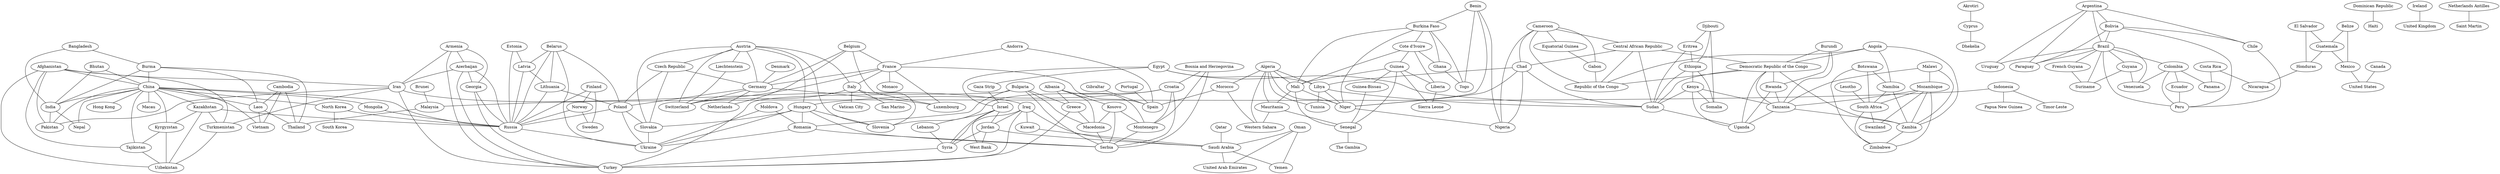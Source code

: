 // mapa mundi
//
// cada país é um vértice
// cada aresta indica existência de fronteira terrestre entre os países

strict graph "mapa-mundi" {

    Afghanistan -- China
    Afghanistan -- Iran
    Afghanistan -- Pakistan
    Afghanistan -- Tajikistan
    Afghanistan -- Turkmenistan
    Afghanistan -- Uzbekistan
    Akrotiri -- Cyprus
    Albania -- Greece
    Albania -- Kosovo
    Albania -- Macedonia
    Albania -- Montenegro
    Algeria -- Libya
    Algeria -- Mali
    Algeria -- Mauritania
    Algeria -- Morocco
    Algeria -- Niger
    Algeria -- Tunisia
    Algeria -- "Western Sahara"
    Andorra -- France
    Andorra -- Spain
    Angola -- "Democratic Republic of the Congo"
    Angola -- Namibia
    Angola -- "Republic of the Congo"
    Angola -- Zambia
    Argentina -- Bolivia
    Argentina -- Brazil
    Argentina -- Chile
    Argentina -- Paraguay
    Argentina -- Uruguay
    Armenia -- Azerbaijan
    Armenia -- Georgia
    Armenia -- Iran
    Armenia -- Turkey
    Austria -- "Czech Republic"
    Austria -- Germany
    Austria -- Hungary
    Austria -- Italy
    Austria -- Liechtenstein
    Austria -- Slovakia
    Austria -- Slovenia
    Austria -- Switzerland
    Azerbaijan -- Georgia
    Azerbaijan -- Iran
    Azerbaijan -- Russia
    Azerbaijan -- Turkey
    Bangladesh -- Burma
    Bangladesh -- India
    Belarus -- Latvia
    Belarus -- Lithuania
    Belarus -- Poland
    Belarus -- Russia
    Belarus -- Ukraine
    Belgium -- France
    Belgium -- Germany
    Belgium -- Luxembourg
    Belgium -- Netherlands
    Belize -- Guatemala
    Belize -- Mexico
    Benin -- "Burkina Faso"
    Benin -- Niger
    Benin -- Nigeria
    Benin -- Togo
    Bhutan -- China
    Bhutan -- India
    Bolivia -- Brazil
    Bolivia -- Chile
    Bolivia -- Paraguay
    Bolivia -- Peru
    "Bosnia and Herzegovina" -- Croatia
    "Bosnia and Herzegovina" -- Montenegro
    "Bosnia and Herzegovina" -- Serbia
    Botswana -- Namibia
    Botswana -- "South Africa"
    Botswana -- Zimbabwe
    Brazil -- Colombia
    Brazil -- "French Guyana"
    Brazil -- Guyana
    Brazil -- Paraguay
    Brazil -- Peru
    Brazil -- Suriname
    Brazil -- Uruguay
    Brazil -- Venezuela
    Brunei -- Malaysia
    Bulgaria -- Greece
    Bulgaria -- Macedonia
    Bulgaria -- Romania
    Bulgaria -- Serbia
    Bulgaria -- Turkey
    "Burkina Faso" -- "Cote d'Ivoire"
    "Burkina Faso" -- Ghana
    "Burkina Faso" -- Mali
    "Burkina Faso" -- Niger
    "Burkina Faso" -- Togo
    Burma -- China
    Burma -- India
    Burma -- Laos
    Burma -- Thailand
    Burundi -- "Democratic Republic of the Congo"
    Burundi -- Rwanda
    Burundi -- Tanzania
    Cambodia -- Laos
    Cambodia -- Thailand
    Cambodia -- Vietnam
    Cameroon -- "Central African Republic"
    Cameroon -- Chad
    Cameroon -- "Equatorial Guinea"
    Cameroon -- Gabon
    Cameroon -- Nigeria
    Cameroon -- "Republic of the Congo"
    Canada -- "United States"
    "Central African Republic" -- Chad
    "Central African Republic" -- "Democratic Republic of the Congo"
    "Central African Republic" -- "Republic of the Congo"
    "Central African Republic" -- Sudan
    Chad -- Libya
    Chad -- Niger
    Chad -- Nigeria
    Chad -- Sudan
    Chile -- Peru
    China -- "Hong Kong"
    China -- India
    China -- Kazakhstan
    China -- Kyrgyzstan
    China -- Laos
    China -- Macau
    China -- Mongolia
    China -- Nepal
    China -- "North Korea"
    China -- Pakistan
    China -- Russia
    China -- Tajikistan
    China -- Vietnam
    Colombia -- Ecuador
    Colombia -- Panama
    Colombia -- Peru
    Colombia -- Venezuela
    "Costa Rica" -- Nicaragua
    "Costa Rica" -- Panama
    "Cote d'Ivoire" -- Ghana
    "Cote d'Ivoire" -- Guinea
    "Cote d'Ivoire" -- Liberia
    "Cote d'Ivoire" -- Mali
    Croatia -- Hungary
    Croatia -- Montenegro
    Croatia -- Serbia
    Croatia -- Slovenia
    Cyprus -- Dhekelia
    "Czech Republic" -- Germany
    "Czech Republic" -- Poland
    "Czech Republic" -- Slovakia
    "Democratic Republic of the Congo" -- "Republic of the Congo"
    "Democratic Republic of the Congo" -- Rwanda
    "Democratic Republic of the Congo" -- Sudan
    "Democratic Republic of the Congo" -- Tanzania
    "Democratic Republic of the Congo" -- Uganda
    "Democratic Republic of the Congo" -- Zambia
    Denmark -- Germany
    Djibouti -- Eritrea
    Djibouti -- Ethiopia
    Djibouti -- Somalia
    "Dominican Republic" -- Haiti
    Ecuador -- Peru
    Egypt -- "Gaza Strip"
    Egypt -- Israel
    Egypt -- Libya
    Egypt -- Sudan
    "El Salvador" -- Guatemala
    "El Salvador" -- Honduras
    "Equatorial Guinea" -- Gabon
    Eritrea -- Ethiopia
    Eritrea -- Sudan
    Estonia -- Latvia
    Estonia -- Russia
    Ethiopia -- Kenya
    Ethiopia -- Somalia
    Ethiopia -- Sudan
    Finland -- Norway
    Finland -- Russia
    Finland -- Sweden
    France -- Germany
    France -- Italy
    France -- Luxembourg
    France -- Monaco
    France -- Spain
    "French Guyana" -- Suriname
    France -- Switzerland
    Gabon -- "Republic of the Congo"
    "Gaza Strip" -- Israel
    Georgia -- Russia
    Georgia -- Turkey
    Germany -- Luxembourg
    Germany -- Netherlands
    Germany -- Poland
    Germany -- Switzerland
    Ghana -- Togo
    Gibraltar -- Spain
    Greece -- Macedonia
    Greece -- Turkey
    Guatemala -- Honduras
    Guatemala -- Mexico
    "Guinea-Bissau" -- Senegal
    Guinea -- "Guinea-Bissau"
    Guinea -- Liberia
    Guinea -- Mali
    Guinea -- Senegal
    Guinea -- "Sierra Leone"
    Guyana -- Suriname
    Guyana -- Venezuela
    Honduras -- Nicaragua
    Hungary -- Romania
    Hungary -- Serbia
    Hungary -- Slovakia
    Hungary -- Slovenia
    Hungary -- Ukraine
    India -- Nepal
    India -- Pakistan
    Indonesia -- Malaysia
    Indonesia -- "Papua New Guinea"
    Indonesia -- "Timor-Leste"
    Iran -- Iraq
    Iran -- Pakistan
    Iran -- Turkey
    Iran -- Turkmenistan
    Iraq -- Jordan
    Iraq -- Kuwait
    Iraq -- "Saudi Arabia"
    Iraq -- Syria
    Iraq -- Turkey
    Ireland -- "United Kingdom"
    Israel -- Jordan
    Israel -- Lebanon
    Israel -- Syria
    Israel -- "West Bank"
    Italy -- "San Marino"
    Italy -- Slovenia
    Italy -- Switzerland
    Italy -- "Vatican City"
    Jordan -- "Saudi Arabia"
    Jordan -- Syria
    Jordan -- "West Bank"
    Kazakhstan -- Kyrgyzstan
    Kazakhstan -- Russia
    Kazakhstan -- Turkmenistan
    Kazakhstan -- Uzbekistan
    Kenya -- Somalia
    Kenya -- Sudan
    Kenya -- Tanzania
    Kenya -- Uganda
    Kosovo -- Macedonia
    Kosovo -- Montenegro
    Kosovo -- Serbia
    Kuwait -- "Saudi Arabia"
    Kyrgyzstan -- Tajikistan
    Kyrgyzstan -- Uzbekistan
    Laos -- Thailand
    Laos -- Vietnam
    Latvia -- Lithuania
    Latvia -- Russia
    Lebanon -- Syria
    Lesotho -- "South Africa"
    Liberia -- "Sierra Leone"
    Libya -- Niger
    Libya -- Sudan
    Libya -- Tunisia
    Liechtenstein -- Switzerland
    Lithuania -- Poland
    Lithuania -- Russia
    Macedonia -- Serbia
    Malawi -- Mozambique
    Malawi -- Tanzania
    Malawi -- Zambia
    Malaysia -- Thailand
    Mali -- Mauritania
    Mali -- Niger
    Mali -- Senegal
    Mauritania -- Senegal
    Mauritania -- "Western Sahara"
    Mexico -- "United States"
    Moldova -- Romania
    Moldova -- Ukraine
    Mongolia -- Russia
    Montenegro -- Serbia
    Morocco -- Spain
    Morocco -- "Western Sahara"
    Mozambique -- "South Africa"
    Mozambique -- Swaziland
    Mozambique -- Tanzania
    Mozambique -- Zambia
    Mozambique -- Zimbabwe
    Namibia -- "South Africa"
    Namibia -- Zambia
    "Netherlands Antilles" -- "Saint Martin"
    Niger -- Nigeria
    "North Korea" -- Russia
    "North Korea" -- "South Korea"
    Norway -- Russia
    Norway -- Sweden
    Oman -- "Saudi Arabia"
    Oman -- "United Arab Emirates"
    Oman -- Yemen
    Poland -- Russia
    Poland -- Slovakia
    Poland -- Ukraine
    Portugal -- Spain
    Qatar -- "Saudi Arabia"
    Romania -- Serbia
    Romania -- Ukraine
    Russia -- Ukraine
    Rwanda -- Tanzania
    Rwanda -- Uganda
    "Saudi Arabia" -- "United Arab Emirates"
    "Saudi Arabia" -- Yemen
    Senegal -- "The Gambia"
    Slovakia -- Ukraine
    "South Africa" -- Swaziland
    "South Africa" -- Zimbabwe
    Sudan -- Uganda
    Syria -- Turkey
    Tajikistan -- Uzbekistan
    Tanzania -- Uganda
    Tanzania -- Zambia
    Turkmenistan -- Uzbekistan
    Zambia -- Zimbabwe
}